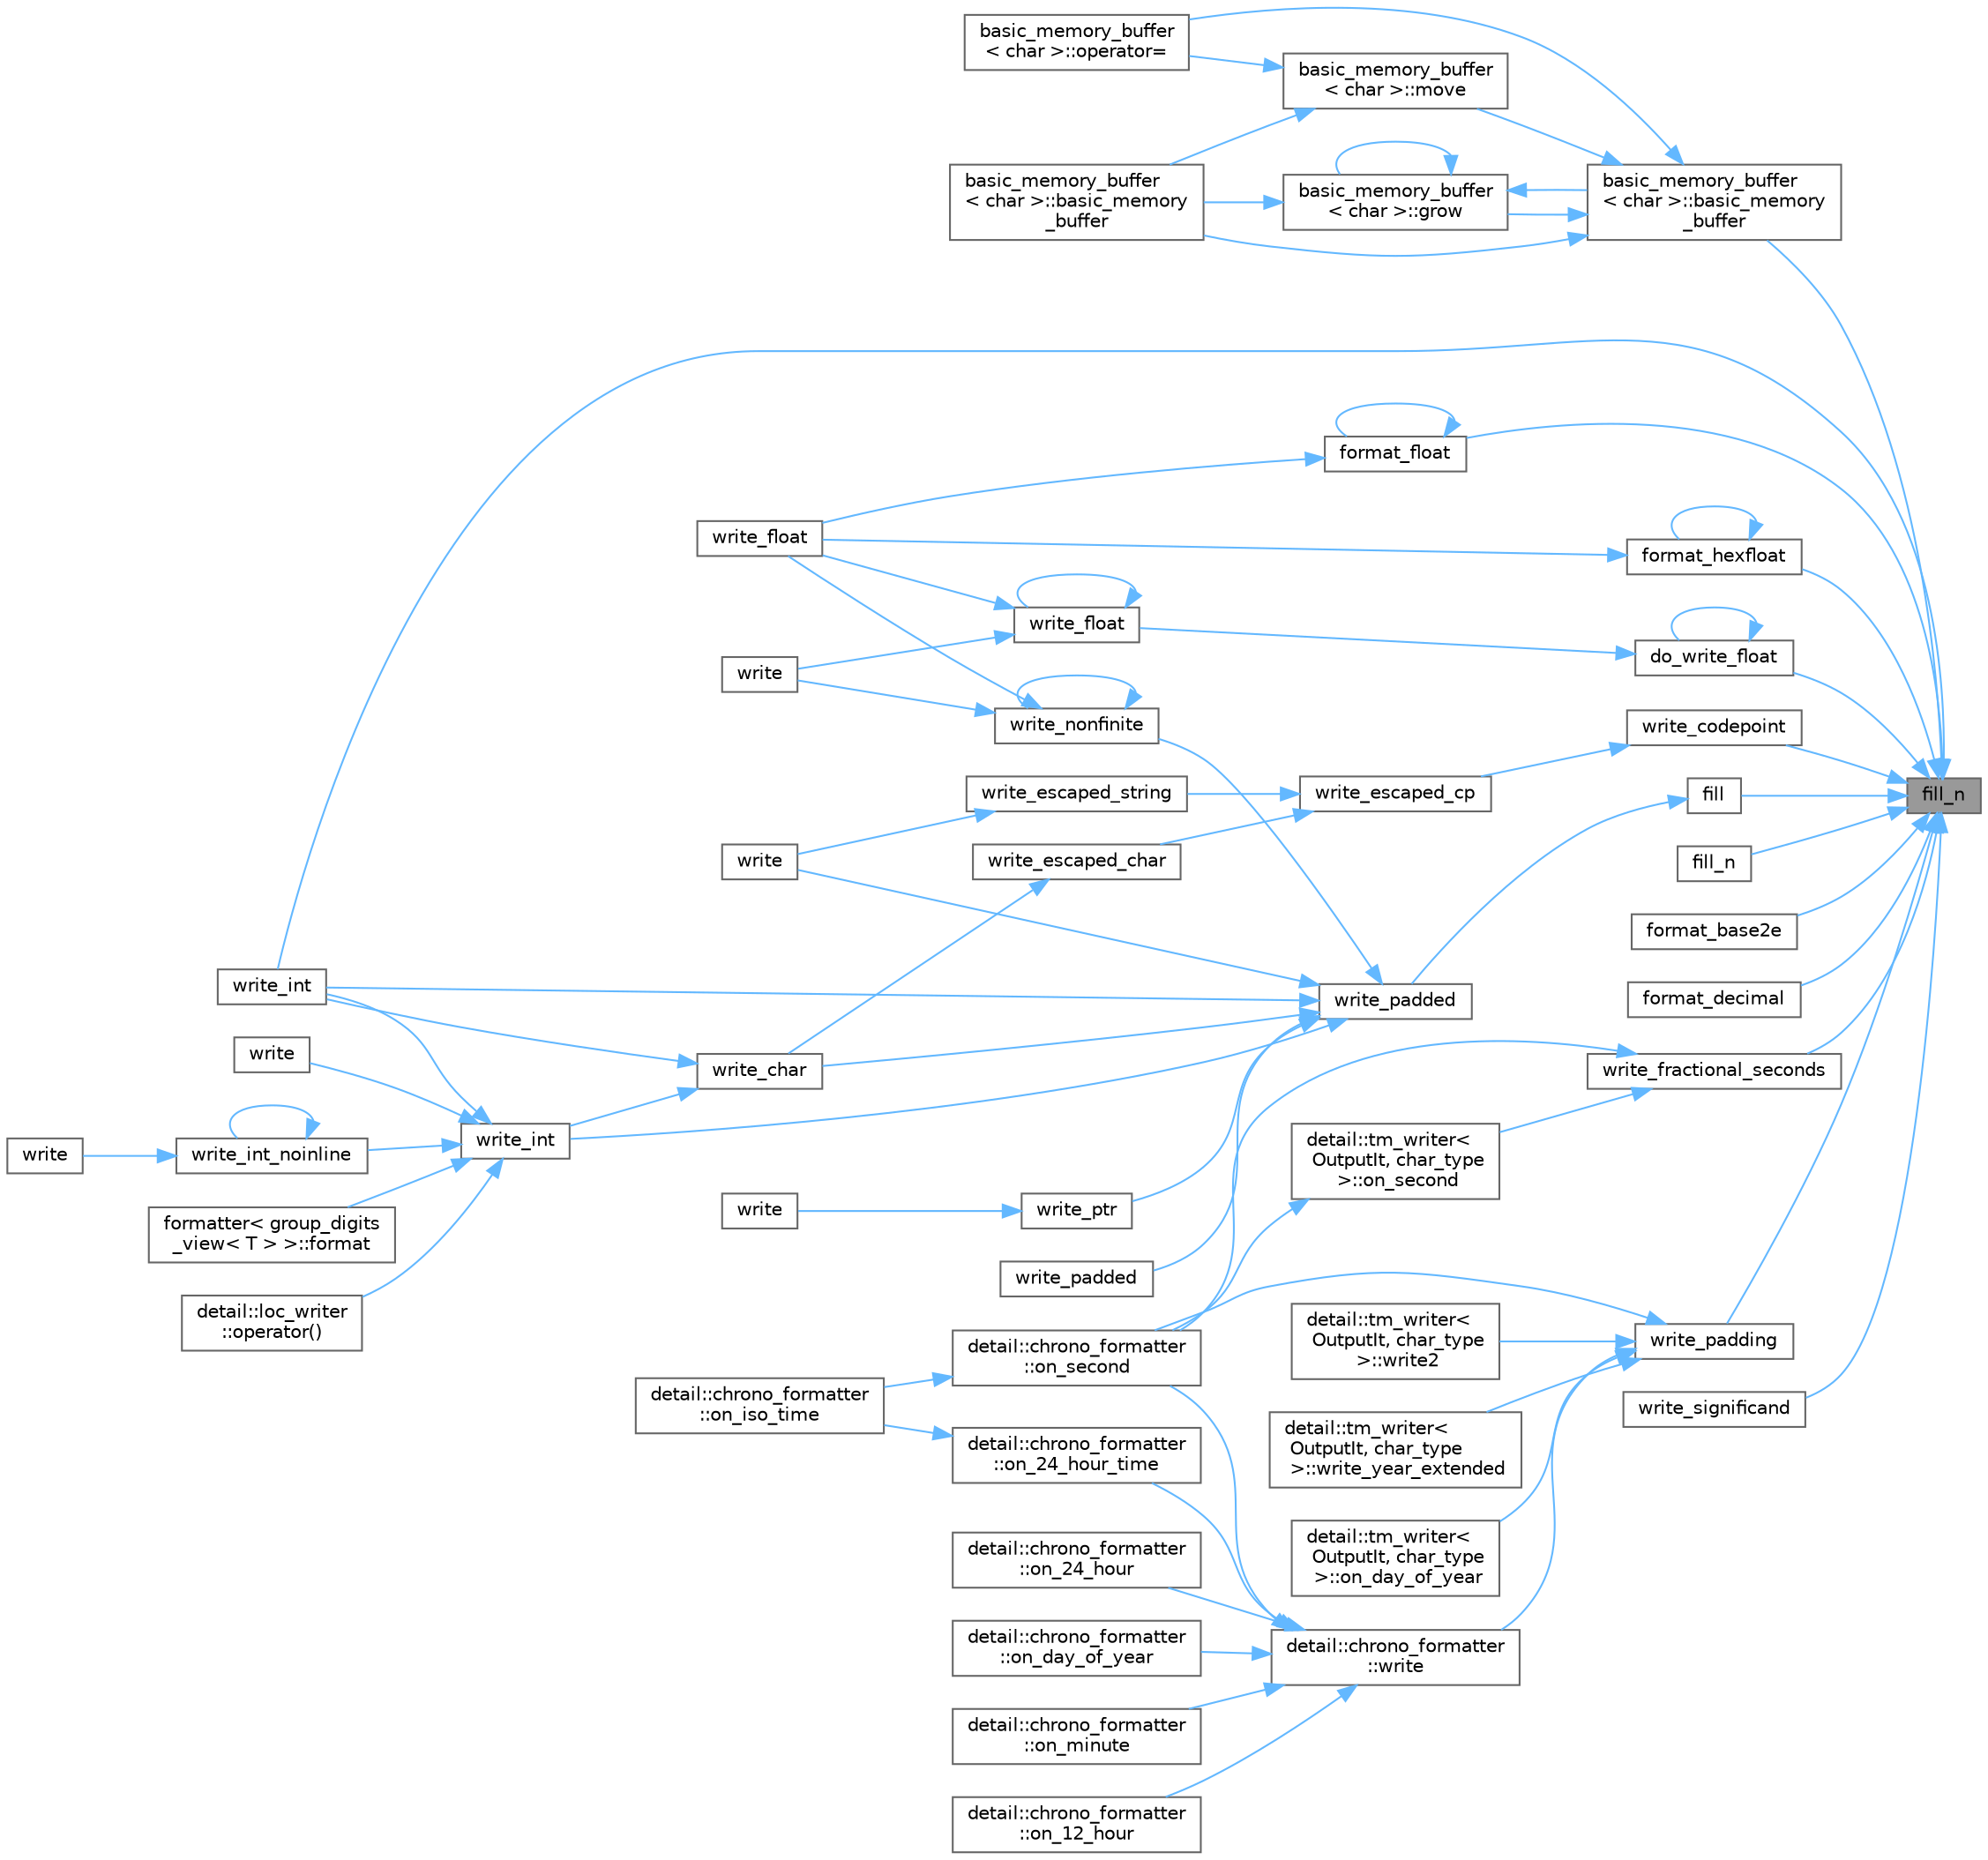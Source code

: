 digraph "fill_n"
{
 // LATEX_PDF_SIZE
  bgcolor="transparent";
  edge [fontname=Helvetica,fontsize=10,labelfontname=Helvetica,labelfontsize=10];
  node [fontname=Helvetica,fontsize=10,shape=box,height=0.2,width=0.4];
  rankdir="RL";
  Node1 [id="Node000001",label="fill_n",height=0.2,width=0.4,color="gray40", fillcolor="grey60", style="filled", fontcolor="black",tooltip=" "];
  Node1 -> Node2 [id="edge1_Node000001_Node000002",dir="back",color="steelblue1",style="solid",tooltip=" "];
  Node2 [id="Node000002",label="basic_memory_buffer\l\< char \>::basic_memory\l_buffer",height=0.2,width=0.4,color="grey40", fillcolor="white", style="filled",URL="$classbasic__memory__buffer.html#ab4a6c84a7445e69dc98d420e4f12aa59",tooltip=" "];
  Node2 -> Node3 [id="edge2_Node000002_Node000003",dir="back",color="steelblue1",style="solid",tooltip=" "];
  Node3 [id="Node000003",label="basic_memory_buffer\l\< char \>::basic_memory\l_buffer",height=0.2,width=0.4,color="grey40", fillcolor="white", style="filled",URL="$classbasic__memory__buffer.html#ae94382d27939b96f51bc82fa5badf8bc",tooltip=" "];
  Node2 -> Node4 [id="edge3_Node000002_Node000004",dir="back",color="steelblue1",style="solid",tooltip=" "];
  Node4 [id="Node000004",label="basic_memory_buffer\l\< char \>::grow",height=0.2,width=0.4,color="grey40", fillcolor="white", style="filled",URL="$classbasic__memory__buffer.html#a120d9cc8b156d6d83b9dc76a211d7e8a",tooltip=" "];
  Node4 -> Node3 [id="edge4_Node000004_Node000003",dir="back",color="steelblue1",style="solid",tooltip=" "];
  Node4 -> Node2 [id="edge5_Node000004_Node000002",dir="back",color="steelblue1",style="solid",tooltip=" "];
  Node4 -> Node4 [id="edge6_Node000004_Node000004",dir="back",color="steelblue1",style="solid",tooltip=" "];
  Node2 -> Node5 [id="edge7_Node000002_Node000005",dir="back",color="steelblue1",style="solid",tooltip=" "];
  Node5 [id="Node000005",label="basic_memory_buffer\l\< char \>::move",height=0.2,width=0.4,color="grey40", fillcolor="white", style="filled",URL="$classbasic__memory__buffer.html#a72128f03973fe818bb882bc8130f0b86",tooltip=" "];
  Node5 -> Node3 [id="edge8_Node000005_Node000003",dir="back",color="steelblue1",style="solid",tooltip=" "];
  Node5 -> Node6 [id="edge9_Node000005_Node000006",dir="back",color="steelblue1",style="solid",tooltip=" "];
  Node6 [id="Node000006",label="basic_memory_buffer\l\< char \>::operator=",height=0.2,width=0.4,color="grey40", fillcolor="white", style="filled",URL="$classbasic__memory__buffer.html#a9ac2316598f0b4aae00fc99d1787c91b",tooltip=" "];
  Node2 -> Node6 [id="edge10_Node000002_Node000006",dir="back",color="steelblue1",style="solid",tooltip=" "];
  Node1 -> Node7 [id="edge11_Node000001_Node000007",dir="back",color="steelblue1",style="solid",tooltip=" "];
  Node7 [id="Node000007",label="do_write_float",height=0.2,width=0.4,color="grey40", fillcolor="white", style="filled",URL="$namespacedetail.html#a786e0235254992b5fef772243b3423ad",tooltip=" "];
  Node7 -> Node7 [id="edge12_Node000007_Node000007",dir="back",color="steelblue1",style="solid",tooltip=" "];
  Node7 -> Node8 [id="edge13_Node000007_Node000008",dir="back",color="steelblue1",style="solid",tooltip=" "];
  Node8 [id="Node000008",label="write_float",height=0.2,width=0.4,color="grey40", fillcolor="white", style="filled",URL="$namespacedetail.html#afce601fa589dde492318318776d679f8",tooltip=" "];
  Node8 -> Node9 [id="edge14_Node000008_Node000009",dir="back",color="steelblue1",style="solid",tooltip=" "];
  Node9 [id="Node000009",label="write",height=0.2,width=0.4,color="grey40", fillcolor="white", style="filled",URL="$namespacedetail.html#a6da38163e1b603603b3deb3d8ad67b30",tooltip=" "];
  Node8 -> Node8 [id="edge15_Node000008_Node000008",dir="back",color="steelblue1",style="solid",tooltip=" "];
  Node8 -> Node10 [id="edge16_Node000008_Node000010",dir="back",color="steelblue1",style="solid",tooltip=" "];
  Node10 [id="Node000010",label="write_float",height=0.2,width=0.4,color="grey40", fillcolor="white", style="filled",URL="$namespacedetail.html#a503a3fdae408f07dae7003840f786b53",tooltip=" "];
  Node1 -> Node11 [id="edge17_Node000001_Node000011",dir="back",color="steelblue1",style="solid",tooltip=" "];
  Node11 [id="Node000011",label="fill",height=0.2,width=0.4,color="grey40", fillcolor="white", style="filled",URL="$namespacedetail.html#a040ae34806960557c2e87c1a44dbd9fa",tooltip=" "];
  Node11 -> Node12 [id="edge18_Node000011_Node000012",dir="back",color="steelblue1",style="solid",tooltip=" "];
  Node12 [id="Node000012",label="write_padded",height=0.2,width=0.4,color="grey40", fillcolor="white", style="filled",URL="$namespacedetail.html#ac35be34461068c44fa2780b21713603b",tooltip=" "];
  Node12 -> Node13 [id="edge19_Node000012_Node000013",dir="back",color="steelblue1",style="solid",tooltip=" "];
  Node13 [id="Node000013",label="write",height=0.2,width=0.4,color="grey40", fillcolor="white", style="filled",URL="$namespacedetail.html#a664c3f795a0280d463eb3f67c45219ad",tooltip=" "];
  Node12 -> Node14 [id="edge20_Node000012_Node000014",dir="back",color="steelblue1",style="solid",tooltip=" "];
  Node14 [id="Node000014",label="write_char",height=0.2,width=0.4,color="grey40", fillcolor="white", style="filled",URL="$namespacedetail.html#a9afdb97d52dabe3eef1156ab82a70e26",tooltip=" "];
  Node14 -> Node15 [id="edge21_Node000014_Node000015",dir="back",color="steelblue1",style="solid",tooltip=" "];
  Node15 [id="Node000015",label="write_int",height=0.2,width=0.4,color="grey40", fillcolor="white", style="filled",URL="$namespacedetail.html#ac0fd4ca12ae54000b545b8469fa3a5d6",tooltip=" "];
  Node15 -> Node16 [id="edge22_Node000015_Node000016",dir="back",color="steelblue1",style="solid",tooltip=" "];
  Node16 [id="Node000016",label="formatter\< group_digits\l_view\< T \> \>::format",height=0.2,width=0.4,color="grey40", fillcolor="white", style="filled",URL="$structformatter_3_01group__digits__view_3_01_t_01_4_01_4.html#a12f88da6a64b78a7132de00518d5e674",tooltip=" "];
  Node15 -> Node17 [id="edge23_Node000015_Node000017",dir="back",color="steelblue1",style="solid",tooltip=" "];
  Node17 [id="Node000017",label="detail::loc_writer\l::operator()",height=0.2,width=0.4,color="grey40", fillcolor="white", style="filled",URL="$structdetail_1_1loc__writer.html#aedcdcd54b74a24c4c2a78c788b22a502",tooltip=" "];
  Node15 -> Node18 [id="edge24_Node000015_Node000018",dir="back",color="steelblue1",style="solid",tooltip=" "];
  Node18 [id="Node000018",label="write",height=0.2,width=0.4,color="grey40", fillcolor="white", style="filled",URL="$namespacedetail.html#a9c683e2bdae1f39926846a8a6d599444",tooltip=" "];
  Node15 -> Node19 [id="edge25_Node000015_Node000019",dir="back",color="steelblue1",style="solid",tooltip=" "];
  Node19 [id="Node000019",label="write_int",height=0.2,width=0.4,color="grey40", fillcolor="white", style="filled",URL="$namespacedetail.html#a0dc2ace9cfb00f77921ab5c78fe1cdde",tooltip=" "];
  Node15 -> Node20 [id="edge26_Node000015_Node000020",dir="back",color="steelblue1",style="solid",tooltip=" "];
  Node20 [id="Node000020",label="write_int_noinline",height=0.2,width=0.4,color="grey40", fillcolor="white", style="filled",URL="$namespacedetail.html#ab0d73c56e74f8996b10568f124f95524",tooltip=" "];
  Node20 -> Node21 [id="edge27_Node000020_Node000021",dir="back",color="steelblue1",style="solid",tooltip=" "];
  Node21 [id="Node000021",label="write",height=0.2,width=0.4,color="grey40", fillcolor="white", style="filled",URL="$namespacedetail.html#a80447ad8247e2f87d17817aa7cb4ac12",tooltip=" "];
  Node20 -> Node20 [id="edge28_Node000020_Node000020",dir="back",color="steelblue1",style="solid",tooltip=" "];
  Node14 -> Node19 [id="edge29_Node000014_Node000019",dir="back",color="steelblue1",style="solid",tooltip=" "];
  Node12 -> Node15 [id="edge30_Node000012_Node000015",dir="back",color="steelblue1",style="solid",tooltip=" "];
  Node12 -> Node19 [id="edge31_Node000012_Node000019",dir="back",color="steelblue1",style="solid",tooltip=" "];
  Node12 -> Node22 [id="edge32_Node000012_Node000022",dir="back",color="steelblue1",style="solid",tooltip=" "];
  Node22 [id="Node000022",label="write_nonfinite",height=0.2,width=0.4,color="grey40", fillcolor="white", style="filled",URL="$namespacedetail.html#a1446334f70e1fd5b2840071f79580331",tooltip=" "];
  Node22 -> Node9 [id="edge33_Node000022_Node000009",dir="back",color="steelblue1",style="solid",tooltip=" "];
  Node22 -> Node10 [id="edge34_Node000022_Node000010",dir="back",color="steelblue1",style="solid",tooltip=" "];
  Node22 -> Node22 [id="edge35_Node000022_Node000022",dir="back",color="steelblue1",style="solid",tooltip=" "];
  Node12 -> Node23 [id="edge36_Node000012_Node000023",dir="back",color="steelblue1",style="solid",tooltip=" "];
  Node23 [id="Node000023",label="write_padded",height=0.2,width=0.4,color="grey40", fillcolor="white", style="filled",URL="$namespacedetail.html#af1b33d67341cb6eb68276b17d90da70c",tooltip=" "];
  Node12 -> Node24 [id="edge37_Node000012_Node000024",dir="back",color="steelblue1",style="solid",tooltip=" "];
  Node24 [id="Node000024",label="write_ptr",height=0.2,width=0.4,color="grey40", fillcolor="white", style="filled",URL="$namespacedetail.html#abc00e0418a441b107f0cf8bab2493ede",tooltip=" "];
  Node24 -> Node25 [id="edge38_Node000024_Node000025",dir="back",color="steelblue1",style="solid",tooltip=" "];
  Node25 [id="Node000025",label="write",height=0.2,width=0.4,color="grey40", fillcolor="white", style="filled",URL="$namespacedetail.html#a17a01247796a9d5bdbbe57a71127b677",tooltip=" "];
  Node1 -> Node26 [id="edge39_Node000001_Node000026",dir="back",color="steelblue1",style="solid",tooltip=" "];
  Node26 [id="Node000026",label="fill_n",height=0.2,width=0.4,color="grey40", fillcolor="white", style="filled",URL="$namespacedetail.html#aa25d885fb909b7519caab2fa4a5996dc",tooltip=" "];
  Node1 -> Node27 [id="edge40_Node000001_Node000027",dir="back",color="steelblue1",style="solid",tooltip=" "];
  Node27 [id="Node000027",label="format_base2e",height=0.2,width=0.4,color="grey40", fillcolor="white", style="filled",URL="$namespacedetail.html#a644fd262d53d87df245ef443e97a9817",tooltip=" "];
  Node1 -> Node28 [id="edge41_Node000001_Node000028",dir="back",color="steelblue1",style="solid",tooltip=" "];
  Node28 [id="Node000028",label="format_decimal",height=0.2,width=0.4,color="grey40", fillcolor="white", style="filled",URL="$namespacedetail.html#a31f1c8fd33b9eebb81a5626225feeace",tooltip=" "];
  Node1 -> Node29 [id="edge42_Node000001_Node000029",dir="back",color="steelblue1",style="solid",tooltip=" "];
  Node29 [id="Node000029",label="format_float",height=0.2,width=0.4,color="grey40", fillcolor="white", style="filled",URL="$namespacedetail.html#a6f5e9a91b995411cd8aa9d6870e8bcdd",tooltip=" "];
  Node29 -> Node29 [id="edge43_Node000029_Node000029",dir="back",color="steelblue1",style="solid",tooltip=" "];
  Node29 -> Node10 [id="edge44_Node000029_Node000010",dir="back",color="steelblue1",style="solid",tooltip=" "];
  Node1 -> Node30 [id="edge45_Node000001_Node000030",dir="back",color="steelblue1",style="solid",tooltip=" "];
  Node30 [id="Node000030",label="format_hexfloat",height=0.2,width=0.4,color="grey40", fillcolor="white", style="filled",URL="$namespacedetail.html#a9ec1df3b250d79f09b8620a2d096cff8",tooltip=" "];
  Node30 -> Node30 [id="edge46_Node000030_Node000030",dir="back",color="steelblue1",style="solid",tooltip=" "];
  Node30 -> Node10 [id="edge47_Node000030_Node000010",dir="back",color="steelblue1",style="solid",tooltip=" "];
  Node1 -> Node31 [id="edge48_Node000001_Node000031",dir="back",color="steelblue1",style="solid",tooltip=" "];
  Node31 [id="Node000031",label="write_codepoint",height=0.2,width=0.4,color="grey40", fillcolor="white", style="filled",URL="$namespacedetail.html#a23eea6d81676255756eccf627cb1011f",tooltip=" "];
  Node31 -> Node32 [id="edge49_Node000031_Node000032",dir="back",color="steelblue1",style="solid",tooltip=" "];
  Node32 [id="Node000032",label="write_escaped_cp",height=0.2,width=0.4,color="grey40", fillcolor="white", style="filled",URL="$namespacedetail.html#a3b4a59ab741f4a9ff1e77dfc252fe9ef",tooltip=" "];
  Node32 -> Node33 [id="edge50_Node000032_Node000033",dir="back",color="steelblue1",style="solid",tooltip=" "];
  Node33 [id="Node000033",label="write_escaped_char",height=0.2,width=0.4,color="grey40", fillcolor="white", style="filled",URL="$namespacedetail.html#aaf067ba0e493cfe8e8de78e071fb3aee",tooltip=" "];
  Node33 -> Node14 [id="edge51_Node000033_Node000014",dir="back",color="steelblue1",style="solid",tooltip=" "];
  Node32 -> Node34 [id="edge52_Node000032_Node000034",dir="back",color="steelblue1",style="solid",tooltip=" "];
  Node34 [id="Node000034",label="write_escaped_string",height=0.2,width=0.4,color="grey40", fillcolor="white", style="filled",URL="$namespacedetail.html#a8d4a568e200778bc19363c644e3f29bd",tooltip=" "];
  Node34 -> Node13 [id="edge53_Node000034_Node000013",dir="back",color="steelblue1",style="solid",tooltip=" "];
  Node1 -> Node35 [id="edge54_Node000001_Node000035",dir="back",color="steelblue1",style="solid",tooltip=" "];
  Node35 [id="Node000035",label="write_fractional_seconds",height=0.2,width=0.4,color="grey40", fillcolor="white", style="filled",URL="$namespacedetail.html#a3bc10bfc5890885892eed90dd1ebbacb",tooltip=" "];
  Node35 -> Node36 [id="edge55_Node000035_Node000036",dir="back",color="steelblue1",style="solid",tooltip=" "];
  Node36 [id="Node000036",label="detail::chrono_formatter\l::on_second",height=0.2,width=0.4,color="grey40", fillcolor="white", style="filled",URL="$structdetail_1_1chrono__formatter.html#afcb9a0eff4398874cbff0b5466c5f56c",tooltip=" "];
  Node36 -> Node37 [id="edge56_Node000036_Node000037",dir="back",color="steelblue1",style="solid",tooltip=" "];
  Node37 [id="Node000037",label="detail::chrono_formatter\l::on_iso_time",height=0.2,width=0.4,color="grey40", fillcolor="white", style="filled",URL="$structdetail_1_1chrono__formatter.html#a94c937acaca8bfa7b3d319d1bd237ef9",tooltip=" "];
  Node35 -> Node38 [id="edge57_Node000035_Node000038",dir="back",color="steelblue1",style="solid",tooltip=" "];
  Node38 [id="Node000038",label="detail::tm_writer\<\l OutputIt, char_type\l \>::on_second",height=0.2,width=0.4,color="grey40", fillcolor="white", style="filled",URL="$classdetail_1_1tm__writer.html#afcb9a0eff4398874cbff0b5466c5f56c",tooltip=" "];
  Node38 -> Node36 [id="edge58_Node000038_Node000036",dir="back",color="steelblue1",style="solid",tooltip=" "];
  Node1 -> Node19 [id="edge59_Node000001_Node000019",dir="back",color="steelblue1",style="solid",tooltip=" "];
  Node1 -> Node39 [id="edge60_Node000001_Node000039",dir="back",color="steelblue1",style="solid",tooltip=" "];
  Node39 [id="Node000039",label="write_padding",height=0.2,width=0.4,color="grey40", fillcolor="white", style="filled",URL="$namespacedetail.html#a5667c9c6be9baa40dd9a6fec3f9ce804",tooltip=" "];
  Node39 -> Node40 [id="edge61_Node000039_Node000040",dir="back",color="steelblue1",style="solid",tooltip=" "];
  Node40 [id="Node000040",label="detail::tm_writer\<\l OutputIt, char_type\l \>::on_day_of_year",height=0.2,width=0.4,color="grey40", fillcolor="white", style="filled",URL="$classdetail_1_1tm__writer.html#a9a17b2978b5fa77838cc6b438218ad73",tooltip=" "];
  Node39 -> Node36 [id="edge62_Node000039_Node000036",dir="back",color="steelblue1",style="solid",tooltip=" "];
  Node39 -> Node41 [id="edge63_Node000039_Node000041",dir="back",color="steelblue1",style="solid",tooltip=" "];
  Node41 [id="Node000041",label="detail::chrono_formatter\l::write",height=0.2,width=0.4,color="grey40", fillcolor="white", style="filled",URL="$structdetail_1_1chrono__formatter.html#add7570da74a4570c6bbdd344394d3b73",tooltip=" "];
  Node41 -> Node42 [id="edge64_Node000041_Node000042",dir="back",color="steelblue1",style="solid",tooltip=" "];
  Node42 [id="Node000042",label="detail::chrono_formatter\l::on_12_hour",height=0.2,width=0.4,color="grey40", fillcolor="white", style="filled",URL="$structdetail_1_1chrono__formatter.html#a3f7aacce265226c5965e6081c4799336",tooltip=" "];
  Node41 -> Node43 [id="edge65_Node000041_Node000043",dir="back",color="steelblue1",style="solid",tooltip=" "];
  Node43 [id="Node000043",label="detail::chrono_formatter\l::on_24_hour",height=0.2,width=0.4,color="grey40", fillcolor="white", style="filled",URL="$structdetail_1_1chrono__formatter.html#aea488566e3e4ca46319ef5f5151755a0",tooltip=" "];
  Node41 -> Node44 [id="edge66_Node000041_Node000044",dir="back",color="steelblue1",style="solid",tooltip=" "];
  Node44 [id="Node000044",label="detail::chrono_formatter\l::on_24_hour_time",height=0.2,width=0.4,color="grey40", fillcolor="white", style="filled",URL="$structdetail_1_1chrono__formatter.html#a1a36b23ef9bc29633a52e995ea2dd23a",tooltip=" "];
  Node44 -> Node37 [id="edge67_Node000044_Node000037",dir="back",color="steelblue1",style="solid",tooltip=" "];
  Node41 -> Node45 [id="edge68_Node000041_Node000045",dir="back",color="steelblue1",style="solid",tooltip=" "];
  Node45 [id="Node000045",label="detail::chrono_formatter\l::on_day_of_year",height=0.2,width=0.4,color="grey40", fillcolor="white", style="filled",URL="$structdetail_1_1chrono__formatter.html#a15e3ea2d4cbad788f990ad686632f905",tooltip=" "];
  Node41 -> Node46 [id="edge69_Node000041_Node000046",dir="back",color="steelblue1",style="solid",tooltip=" "];
  Node46 [id="Node000046",label="detail::chrono_formatter\l::on_minute",height=0.2,width=0.4,color="grey40", fillcolor="white", style="filled",URL="$structdetail_1_1chrono__formatter.html#a5fa9e34decab3a88e4c9543effa54e31",tooltip=" "];
  Node41 -> Node36 [id="edge70_Node000041_Node000036",dir="back",color="steelblue1",style="solid",tooltip=" "];
  Node39 -> Node47 [id="edge71_Node000039_Node000047",dir="back",color="steelblue1",style="solid",tooltip=" "];
  Node47 [id="Node000047",label="detail::tm_writer\<\l OutputIt, char_type\l \>::write2",height=0.2,width=0.4,color="grey40", fillcolor="white", style="filled",URL="$classdetail_1_1tm__writer.html#a0c208c29cca477ac9f618147bdd06aae",tooltip=" "];
  Node39 -> Node48 [id="edge72_Node000039_Node000048",dir="back",color="steelblue1",style="solid",tooltip=" "];
  Node48 [id="Node000048",label="detail::tm_writer\<\l OutputIt, char_type\l \>::write_year_extended",height=0.2,width=0.4,color="grey40", fillcolor="white", style="filled",URL="$classdetail_1_1tm__writer.html#a81c8e1c5bcc7c5f16f4ebc76838f8c39",tooltip=" "];
  Node1 -> Node49 [id="edge73_Node000001_Node000049",dir="back",color="steelblue1",style="solid",tooltip=" "];
  Node49 [id="Node000049",label="write_significand",height=0.2,width=0.4,color="grey40", fillcolor="white", style="filled",URL="$namespacedetail.html#a82127cda632a97f39aab4a42c2c9836e",tooltip=" "];
}
